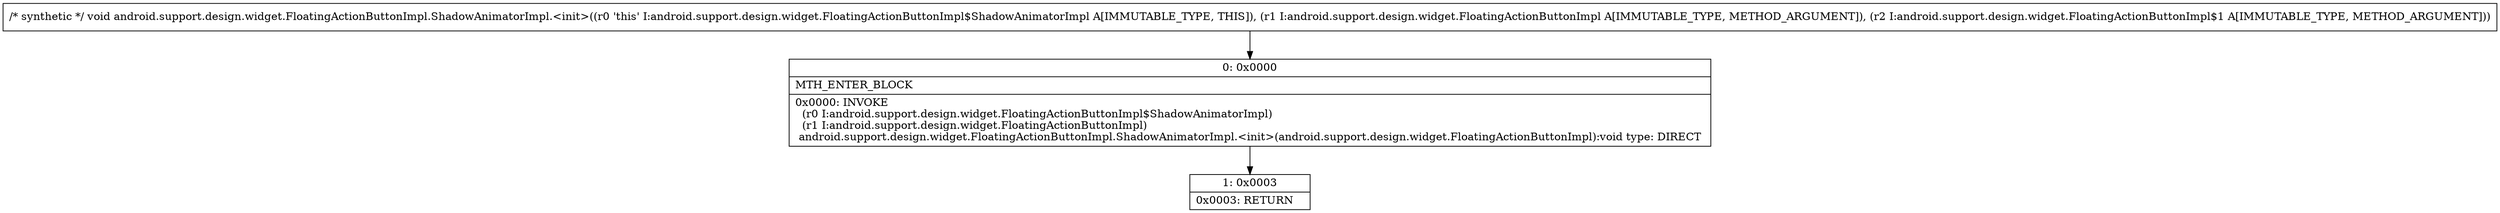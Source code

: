 digraph "CFG forandroid.support.design.widget.FloatingActionButtonImpl.ShadowAnimatorImpl.\<init\>(Landroid\/support\/design\/widget\/FloatingActionButtonImpl;Landroid\/support\/design\/widget\/FloatingActionButtonImpl$1;)V" {
Node_0 [shape=record,label="{0\:\ 0x0000|MTH_ENTER_BLOCK\l|0x0000: INVOKE  \l  (r0 I:android.support.design.widget.FloatingActionButtonImpl$ShadowAnimatorImpl)\l  (r1 I:android.support.design.widget.FloatingActionButtonImpl)\l android.support.design.widget.FloatingActionButtonImpl.ShadowAnimatorImpl.\<init\>(android.support.design.widget.FloatingActionButtonImpl):void type: DIRECT \l}"];
Node_1 [shape=record,label="{1\:\ 0x0003|0x0003: RETURN   \l}"];
MethodNode[shape=record,label="{\/* synthetic *\/ void android.support.design.widget.FloatingActionButtonImpl.ShadowAnimatorImpl.\<init\>((r0 'this' I:android.support.design.widget.FloatingActionButtonImpl$ShadowAnimatorImpl A[IMMUTABLE_TYPE, THIS]), (r1 I:android.support.design.widget.FloatingActionButtonImpl A[IMMUTABLE_TYPE, METHOD_ARGUMENT]), (r2 I:android.support.design.widget.FloatingActionButtonImpl$1 A[IMMUTABLE_TYPE, METHOD_ARGUMENT])) }"];
MethodNode -> Node_0;
Node_0 -> Node_1;
}

